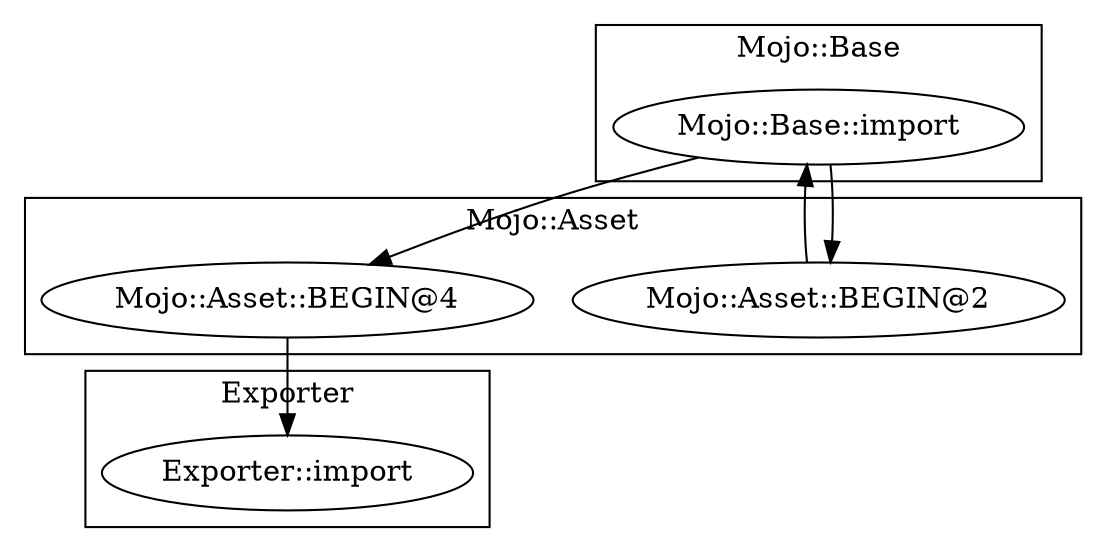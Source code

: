 digraph {
graph [overlap=false]
subgraph cluster_Exporter {
	label="Exporter";
	"Exporter::import";
}
subgraph cluster_Mojo_Base {
	label="Mojo::Base";
	"Mojo::Base::import";
}
subgraph cluster_Mojo_Asset {
	label="Mojo::Asset";
	"Mojo::Asset::BEGIN@2";
	"Mojo::Asset::BEGIN@4";
}
"Mojo::Asset::BEGIN@4" -> "Exporter::import";
"Mojo::Asset::BEGIN@2" -> "Mojo::Base::import";
"Mojo::Base::import" -> "Mojo::Asset::BEGIN@4";
"Mojo::Base::import" -> "Mojo::Asset::BEGIN@2";
}
